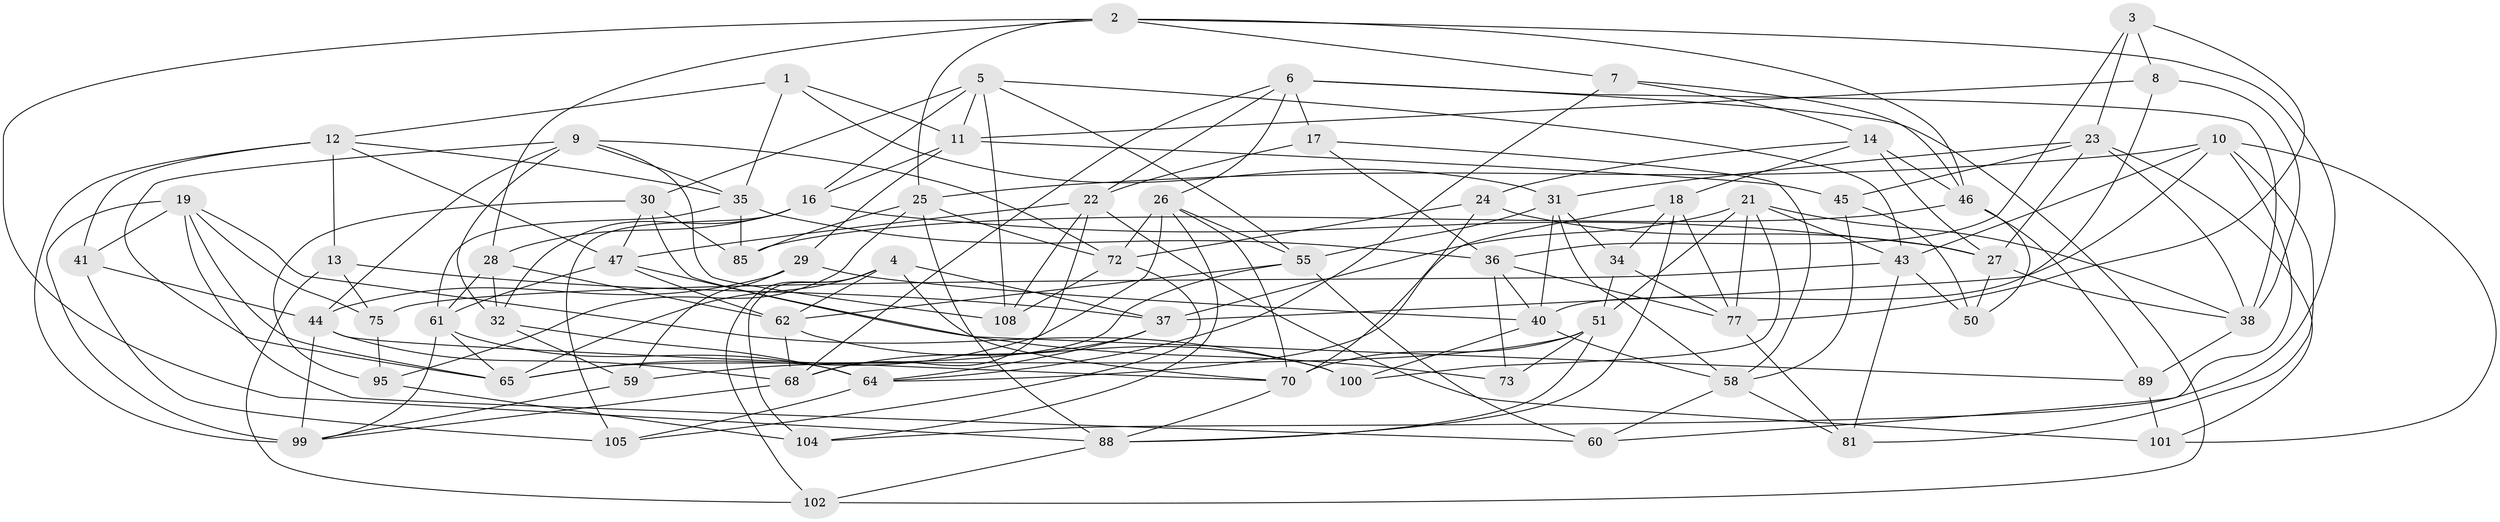 // Generated by graph-tools (version 1.1) at 2025/24/03/03/25 07:24:27]
// undirected, 70 vertices, 181 edges
graph export_dot {
graph [start="1"]
  node [color=gray90,style=filled];
  1;
  2 [super="+15"];
  3;
  4 [super="+39"];
  5 [super="+90"];
  6 [super="+42"];
  7;
  8;
  9 [super="+63"];
  10 [super="+110"];
  11 [super="+67"];
  12 [super="+94"];
  13;
  14 [super="+20"];
  16 [super="+111"];
  17;
  18 [super="+107"];
  19 [super="+82"];
  21 [super="+112"];
  22 [super="+33"];
  23 [super="+96"];
  24;
  25 [super="+71"];
  26 [super="+78"];
  27 [super="+66"];
  28 [super="+56"];
  29;
  30 [super="+98"];
  31 [super="+83"];
  32 [super="+74"];
  34;
  35 [super="+57"];
  36 [super="+52"];
  37 [super="+53"];
  38 [super="+49"];
  40 [super="+103"];
  41;
  43 [super="+48"];
  44 [super="+69"];
  45;
  46 [super="+54"];
  47 [super="+109"];
  50;
  51 [super="+87"];
  55 [super="+86"];
  58 [super="+79"];
  59;
  60;
  61 [super="+92"];
  62 [super="+114"];
  64 [super="+106"];
  65 [super="+93"];
  68 [super="+76"];
  70 [super="+91"];
  72 [super="+84"];
  73;
  75;
  77 [super="+80"];
  81;
  85;
  88 [super="+97"];
  89;
  95;
  99 [super="+113"];
  100;
  101;
  102;
  104;
  105;
  108;
  1 -- 12;
  1 -- 35;
  1 -- 11;
  1 -- 31;
  2 -- 7;
  2 -- 104;
  2 -- 25;
  2 -- 88;
  2 -- 28;
  2 -- 46;
  3 -- 36;
  3 -- 8;
  3 -- 77;
  3 -- 23;
  4 -- 104;
  4 -- 102;
  4 -- 62;
  4 -- 37;
  4 -- 70;
  4 -- 65;
  5 -- 16;
  5 -- 30;
  5 -- 11;
  5 -- 43;
  5 -- 108;
  5 -- 55;
  6 -- 17;
  6 -- 26;
  6 -- 102;
  6 -- 22;
  6 -- 68;
  6 -- 38;
  7 -- 64;
  7 -- 46;
  7 -- 14;
  8 -- 40;
  8 -- 11;
  8 -- 38;
  9 -- 35;
  9 -- 44;
  9 -- 108;
  9 -- 72;
  9 -- 32;
  9 -- 65;
  10 -- 37;
  10 -- 81;
  10 -- 43;
  10 -- 25;
  10 -- 60;
  10 -- 101;
  11 -- 29;
  11 -- 16;
  11 -- 45;
  12 -- 47;
  12 -- 35;
  12 -- 41;
  12 -- 99;
  12 -- 13;
  13 -- 37;
  13 -- 102;
  13 -- 75;
  14 -- 24;
  14 -- 18 [weight=2];
  14 -- 46;
  14 -- 27;
  16 -- 27;
  16 -- 105;
  16 -- 28;
  16 -- 32;
  17 -- 22;
  17 -- 58;
  17 -- 36;
  18 -- 88;
  18 -- 34;
  18 -- 77;
  18 -- 64;
  19 -- 100;
  19 -- 99;
  19 -- 41;
  19 -- 65;
  19 -- 75;
  19 -- 60;
  21 -- 43;
  21 -- 77;
  21 -- 51;
  21 -- 37;
  21 -- 100;
  21 -- 38;
  22 -- 68;
  22 -- 108;
  22 -- 47;
  22 -- 101;
  23 -- 101;
  23 -- 31;
  23 -- 27;
  23 -- 45;
  23 -- 38;
  24 -- 70;
  24 -- 72;
  24 -- 27;
  25 -- 88;
  25 -- 72;
  25 -- 85;
  25 -- 95;
  26 -- 104;
  26 -- 65;
  26 -- 72;
  26 -- 70;
  26 -- 55;
  27 -- 50;
  27 -- 38;
  28 -- 32 [weight=2];
  28 -- 61;
  28 -- 62;
  29 -- 40;
  29 -- 44;
  29 -- 59;
  30 -- 73 [weight=2];
  30 -- 47;
  30 -- 85;
  30 -- 95;
  31 -- 34;
  31 -- 58;
  31 -- 55;
  31 -- 40;
  32 -- 59;
  32 -- 64;
  34 -- 77;
  34 -- 51;
  35 -- 85;
  35 -- 61;
  35 -- 36;
  36 -- 73;
  36 -- 77;
  36 -- 40;
  37 -- 64;
  37 -- 68;
  38 -- 89;
  40 -- 58;
  40 -- 100;
  41 -- 105;
  41 -- 44;
  43 -- 75;
  43 -- 81;
  43 -- 50;
  44 -- 99;
  44 -- 68;
  44 -- 70;
  45 -- 50;
  45 -- 58;
  46 -- 89;
  46 -- 50;
  46 -- 85;
  47 -- 61;
  47 -- 89;
  47 -- 62;
  51 -- 73;
  51 -- 88;
  51 -- 59;
  51 -- 70;
  55 -- 60;
  55 -- 65;
  55 -- 62;
  58 -- 60;
  58 -- 81;
  59 -- 99;
  61 -- 65;
  61 -- 99;
  61 -- 64;
  62 -- 100;
  62 -- 68;
  64 -- 105;
  68 -- 99;
  70 -- 88;
  72 -- 108;
  72 -- 105;
  75 -- 95;
  77 -- 81;
  88 -- 102;
  89 -- 101;
  95 -- 104;
}
